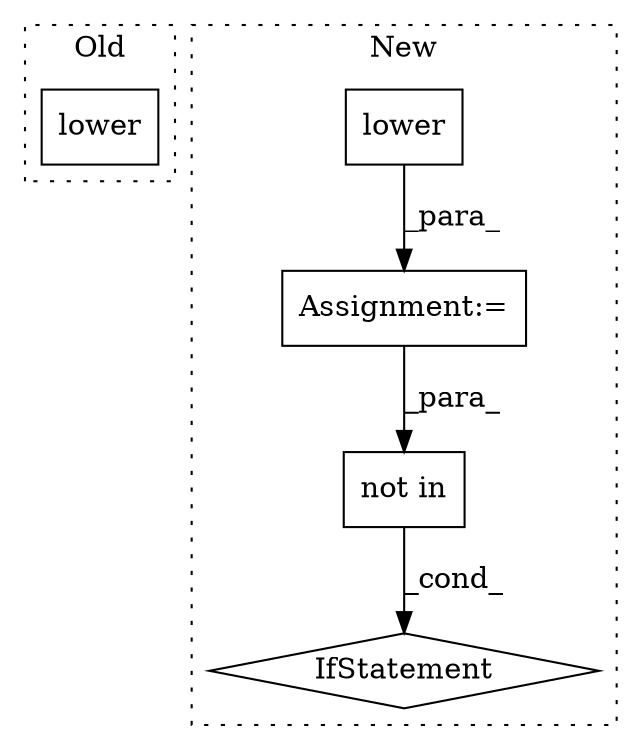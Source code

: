 digraph G {
subgraph cluster0 {
1 [label="lower" a="32" s="15927" l="7" shape="box"];
label = "Old";
style="dotted";
}
subgraph cluster1 {
2 [label="not in" a="108" s="16266" l="42" shape="box"];
3 [label="Assignment:=" a="7" s="16230" l="1" shape="box"];
4 [label="IfStatement" a="25" s="16256,16308" l="10,2" shape="diamond"];
5 [label="lower" a="32" s="16241" l="7" shape="box"];
label = "New";
style="dotted";
}
2 -> 4 [label="_cond_"];
3 -> 2 [label="_para_"];
5 -> 3 [label="_para_"];
}